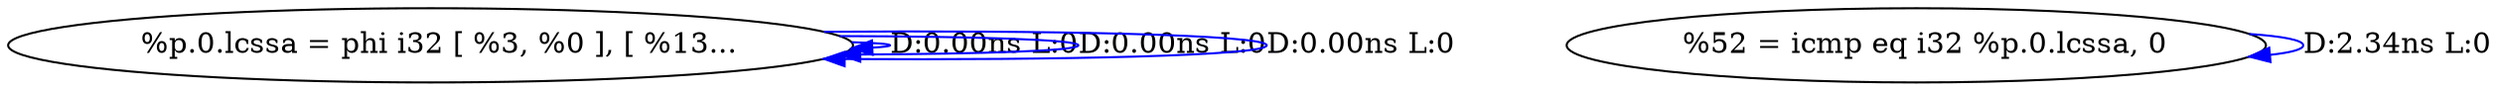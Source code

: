 digraph {
Node0x40a41f0[label="  %p.0.lcssa = phi i32 [ %3, %0 ], [ %13..."];
Node0x40a41f0 -> Node0x40a41f0[label="D:0.00ns L:0",color=blue];
Node0x40a41f0 -> Node0x40a41f0[label="D:0.00ns L:0",color=blue];
Node0x40a41f0 -> Node0x40a41f0[label="D:0.00ns L:0",color=blue];
Node0x40a4330[label="  %52 = icmp eq i32 %p.0.lcssa, 0"];
Node0x40a4330 -> Node0x40a4330[label="D:2.34ns L:0",color=blue];
}
